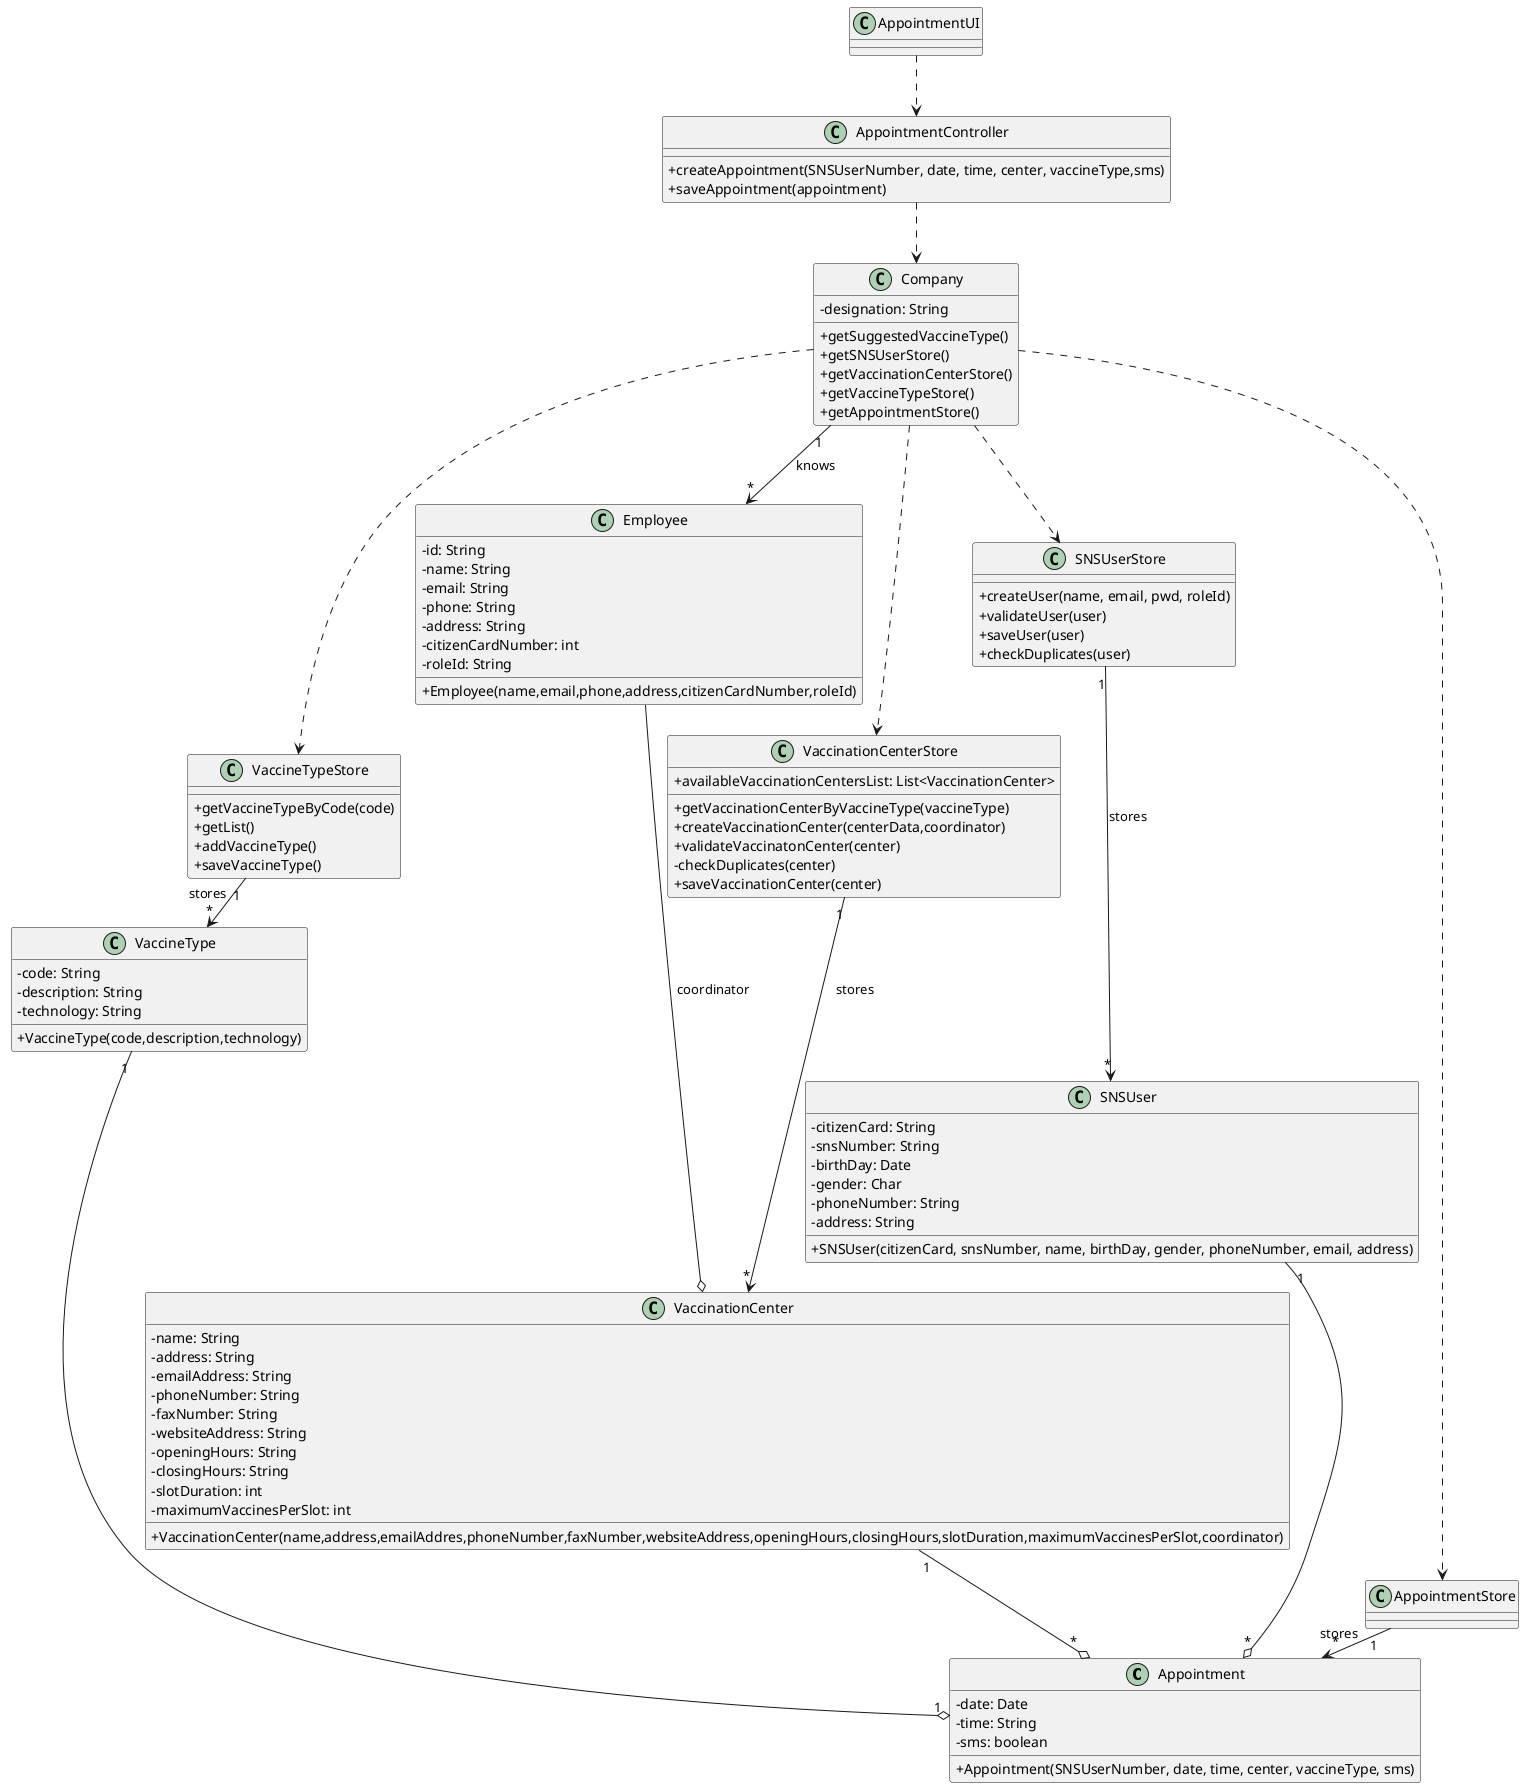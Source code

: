@startuml US02_CD
skinparam classAttributeIconSize 0

class Appointment {
  - date: Date
  - time: String
  - sms: boolean
  +Appointment(SNSUserNumber, date, time, center, vaccineType, sms)
}

class AppointmentStore {}

class AppointmentUI {}

class AppointmentController {
  +createAppointment(SNSUserNumber, date, time, center, vaccineType,sms)
  +saveAppointment(appointment)
}

class Company {
  -designation: String
  +getSuggestedVaccineType()
  +getSNSUserStore()
  +getVaccinationCenterStore()
  +getVaccineTypeStore()
  +getAppointmentStore()
}

class SNSUser {
  - citizenCard: String 
  - snsNumber: String 
  - birthDay: Date 
  - gender: Char
  - phoneNumber: String 
  - address: String
  + SNSUser(citizenCard, snsNumber, name, birthDay, gender, phoneNumber, email, address)
  }

class SNSUserStore {
  + createUser(name, email, pwd, roleId)
  + validateUser(user)
  + saveUser(user)
  + checkDuplicates(user)
}

class VaccinationCenter{
  - name: String
  - address: String
  - emailAddress: String
  - phoneNumber: String
  - faxNumber: String
  - websiteAddress: String
  - openingHours: String
  - closingHours: String
  - slotDuration: int
  - maximumVaccinesPerSlot: int
  +VaccinationCenter(name,address,emailAddres,phoneNumber,faxNumber,websiteAddress,openingHours,closingHours,slotDuration,maximumVaccinesPerSlot,coordinator)
}

class VaccinationCenterStore {
+availableVaccinationCentersList: List<VaccinationCenter>
+getVaccinationCenterByVaccineType(vaccineType)
+createVaccinationCenter(centerData,coordinator)
+validateVaccinatonCenter(center)
-checkDuplicates(center)
+saveVaccinationCenter(center)
}

class VaccineType {
  - code: String
  - description: String
  - technology: String
  + VaccineType(code,description,technology)
}

class VaccineTypeStore {
  +getVaccineTypeByCode(code)
  +getList()
  +addVaccineType()
  +saveVaccineType()
}

class Employee {
  -id: String 
  -name: String 
  -email: String 
  -phone: String 
  -address: String 
  -citizenCardNumber: int 
  -roleId: String 
  +Employee(name,email,phone,address,citizenCardNumber,roleId)
}

AppointmentUI ..> AppointmentController
AppointmentController ..> Company
Company ..> SNSUserStore
Company ..> VaccinationCenterStore
Company ..> VaccineTypeStore
Company ..> AppointmentStore
Company "1" --> "*" Employee : knows
VaccinationCenterStore "1" -> "*" VaccinationCenter : stores
VaccineTypeStore "1" -> "*" VaccineType : stores
SNSUserStore "1" -> "*" SNSUser : stores
Employee ---o VaccinationCenter : coordinator
VaccinationCenter "1" --o "*" Appointment
SNSUser "1" --o "*" Appointment
VaccineType "1" --o "1" Appointment
AppointmentStore "1" -> "*" Appointment : stores


@enduml